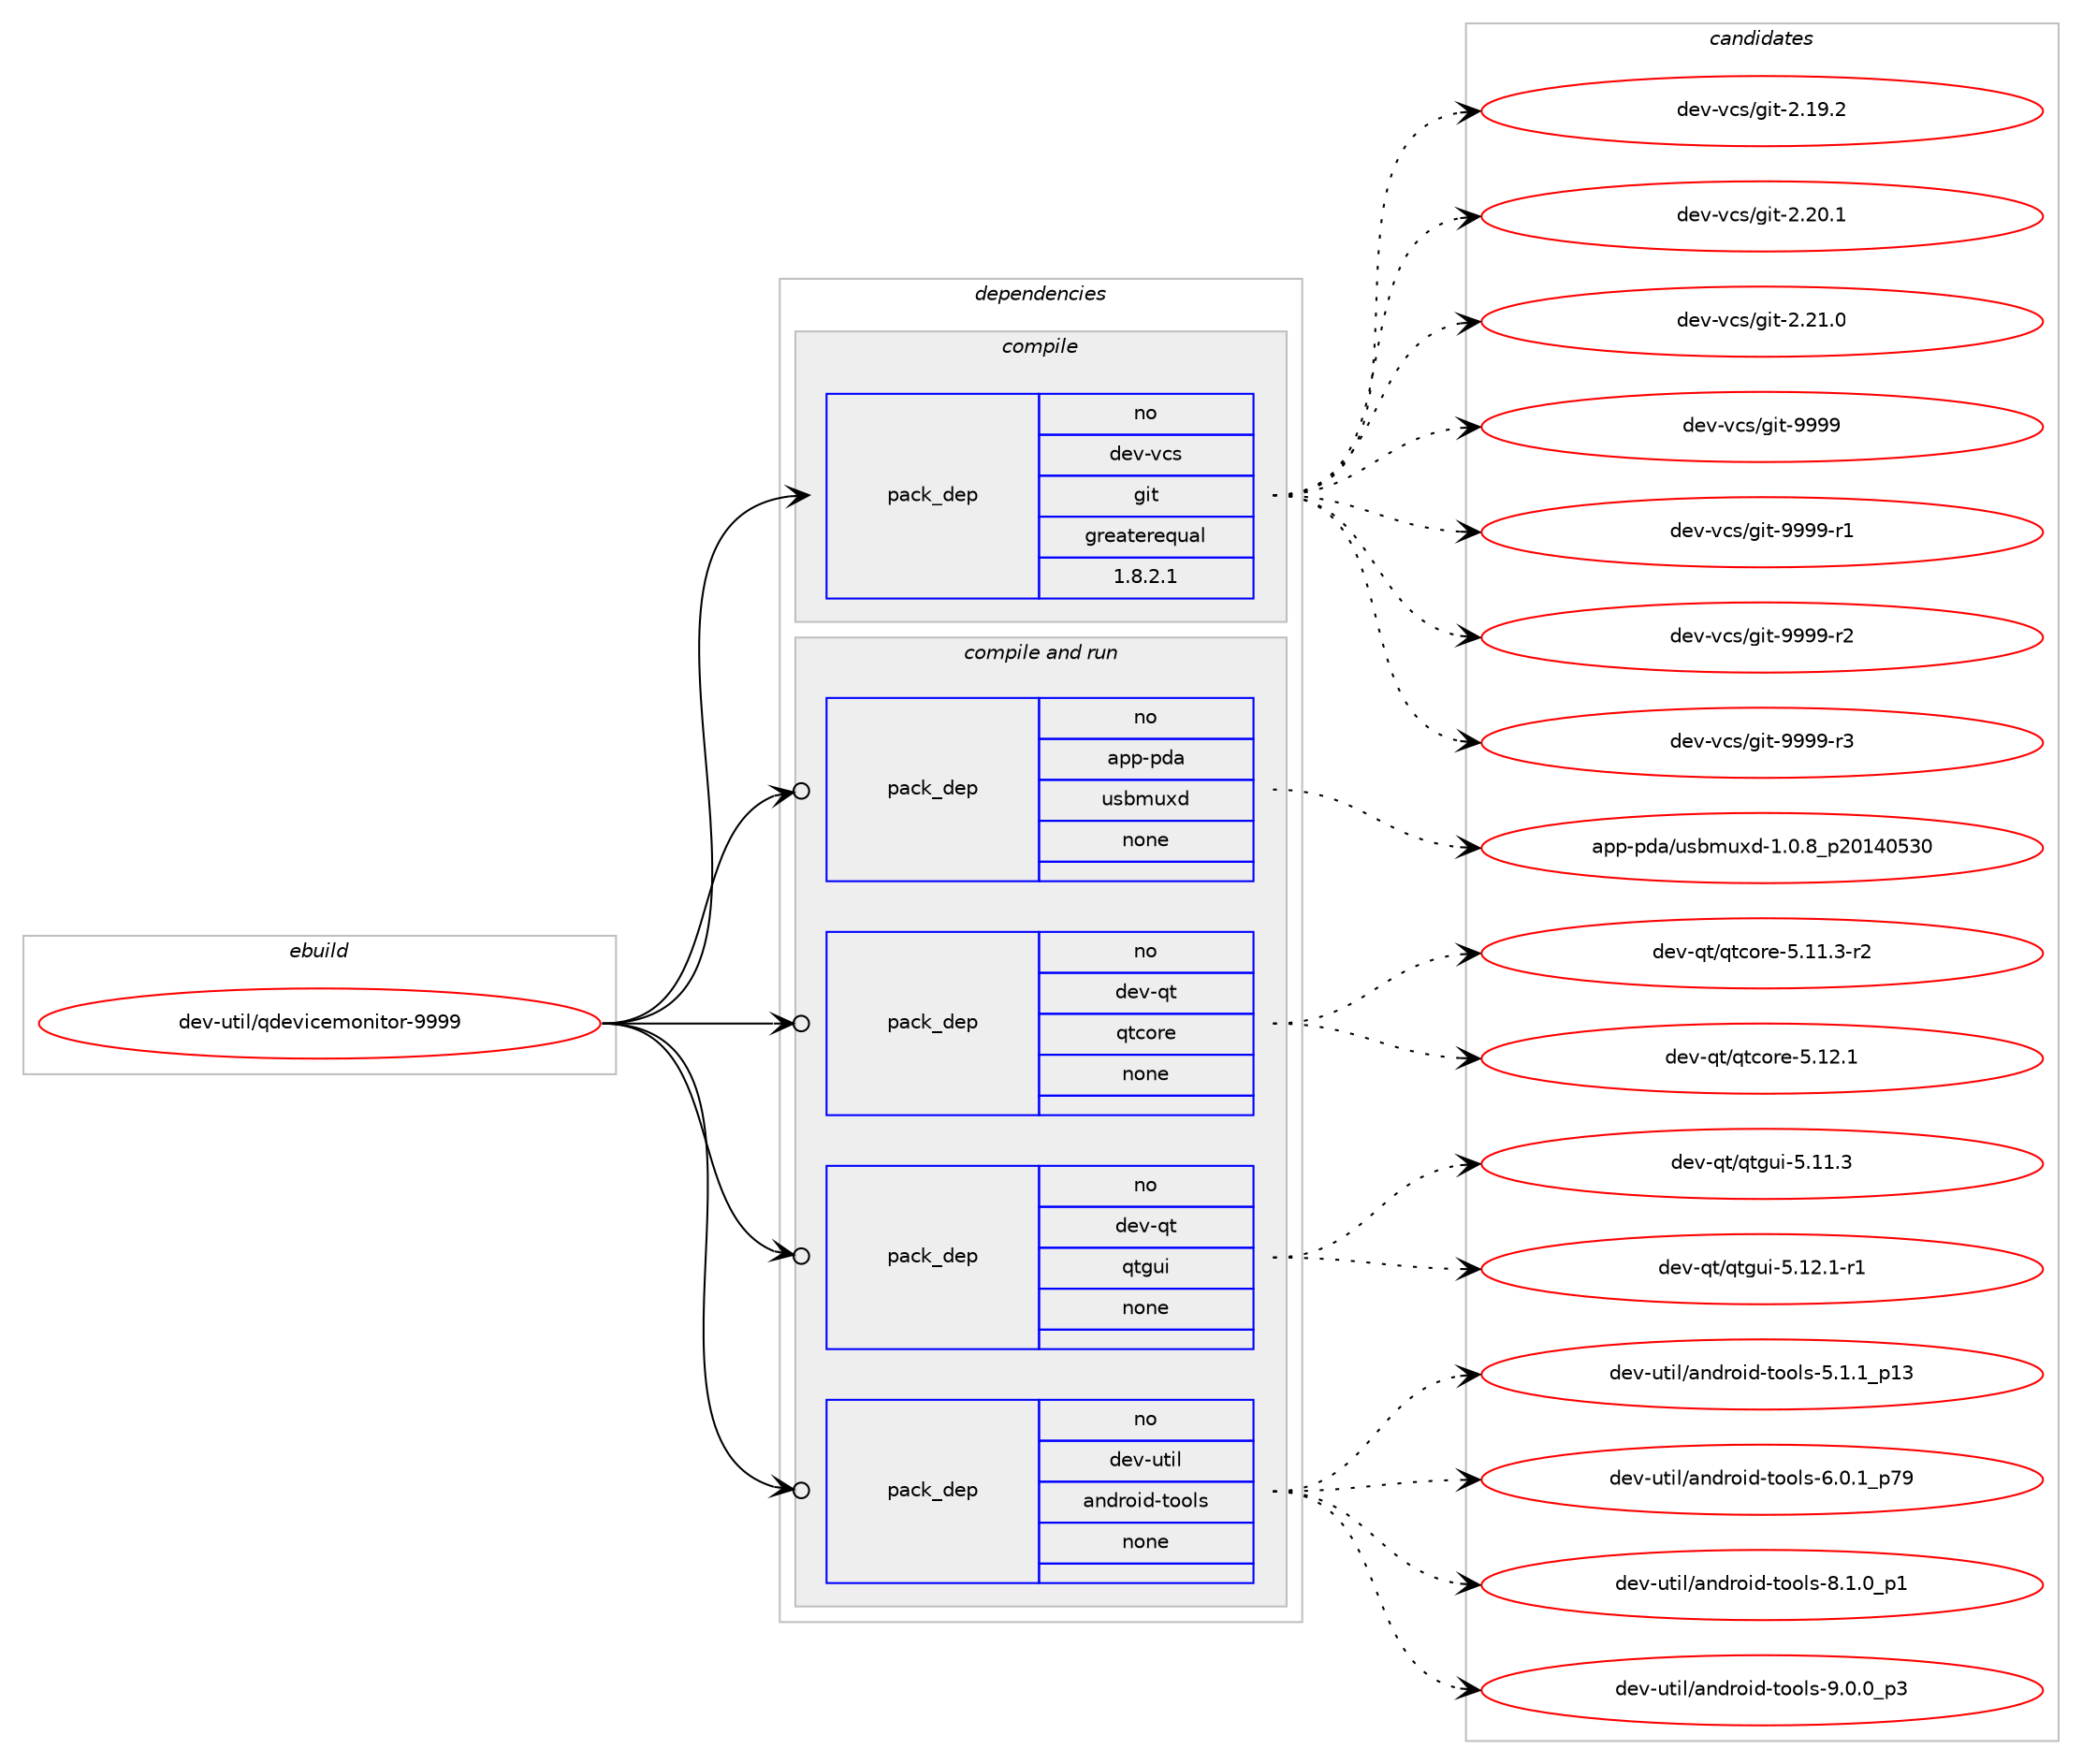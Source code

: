 digraph prolog {

# *************
# Graph options
# *************

newrank=true;
concentrate=true;
compound=true;
graph [rankdir=LR,fontname=Helvetica,fontsize=10,ranksep=1.5];#, ranksep=2.5, nodesep=0.2];
edge  [arrowhead=vee];
node  [fontname=Helvetica,fontsize=10];

# **********
# The ebuild
# **********

subgraph cluster_leftcol {
color=gray;
rank=same;
label=<<i>ebuild</i>>;
id [label="dev-util/qdevicemonitor-9999", color=red, width=4, href="../dev-util/qdevicemonitor-9999.svg"];
}

# ****************
# The dependencies
# ****************

subgraph cluster_midcol {
color=gray;
label=<<i>dependencies</i>>;
subgraph cluster_compile {
fillcolor="#eeeeee";
style=filled;
label=<<i>compile</i>>;
subgraph pack1099884 {
dependency1548519 [label=<<TABLE BORDER="0" CELLBORDER="1" CELLSPACING="0" CELLPADDING="4" WIDTH="220"><TR><TD ROWSPAN="6" CELLPADDING="30">pack_dep</TD></TR><TR><TD WIDTH="110">no</TD></TR><TR><TD>dev-vcs</TD></TR><TR><TD>git</TD></TR><TR><TD>greaterequal</TD></TR><TR><TD>1.8.2.1</TD></TR></TABLE>>, shape=none, color=blue];
}
id:e -> dependency1548519:w [weight=20,style="solid",arrowhead="vee"];
}
subgraph cluster_compileandrun {
fillcolor="#eeeeee";
style=filled;
label=<<i>compile and run</i>>;
subgraph pack1099885 {
dependency1548520 [label=<<TABLE BORDER="0" CELLBORDER="1" CELLSPACING="0" CELLPADDING="4" WIDTH="220"><TR><TD ROWSPAN="6" CELLPADDING="30">pack_dep</TD></TR><TR><TD WIDTH="110">no</TD></TR><TR><TD>app-pda</TD></TR><TR><TD>usbmuxd</TD></TR><TR><TD>none</TD></TR><TR><TD></TD></TR></TABLE>>, shape=none, color=blue];
}
id:e -> dependency1548520:w [weight=20,style="solid",arrowhead="odotvee"];
subgraph pack1099886 {
dependency1548521 [label=<<TABLE BORDER="0" CELLBORDER="1" CELLSPACING="0" CELLPADDING="4" WIDTH="220"><TR><TD ROWSPAN="6" CELLPADDING="30">pack_dep</TD></TR><TR><TD WIDTH="110">no</TD></TR><TR><TD>dev-qt</TD></TR><TR><TD>qtcore</TD></TR><TR><TD>none</TD></TR><TR><TD></TD></TR></TABLE>>, shape=none, color=blue];
}
id:e -> dependency1548521:w [weight=20,style="solid",arrowhead="odotvee"];
subgraph pack1099887 {
dependency1548522 [label=<<TABLE BORDER="0" CELLBORDER="1" CELLSPACING="0" CELLPADDING="4" WIDTH="220"><TR><TD ROWSPAN="6" CELLPADDING="30">pack_dep</TD></TR><TR><TD WIDTH="110">no</TD></TR><TR><TD>dev-qt</TD></TR><TR><TD>qtgui</TD></TR><TR><TD>none</TD></TR><TR><TD></TD></TR></TABLE>>, shape=none, color=blue];
}
id:e -> dependency1548522:w [weight=20,style="solid",arrowhead="odotvee"];
subgraph pack1099888 {
dependency1548523 [label=<<TABLE BORDER="0" CELLBORDER="1" CELLSPACING="0" CELLPADDING="4" WIDTH="220"><TR><TD ROWSPAN="6" CELLPADDING="30">pack_dep</TD></TR><TR><TD WIDTH="110">no</TD></TR><TR><TD>dev-util</TD></TR><TR><TD>android-tools</TD></TR><TR><TD>none</TD></TR><TR><TD></TD></TR></TABLE>>, shape=none, color=blue];
}
id:e -> dependency1548523:w [weight=20,style="solid",arrowhead="odotvee"];
}
subgraph cluster_run {
fillcolor="#eeeeee";
style=filled;
label=<<i>run</i>>;
}
}

# **************
# The candidates
# **************

subgraph cluster_choices {
rank=same;
color=gray;
label=<<i>candidates</i>>;

subgraph choice1099884 {
color=black;
nodesep=1;
choice10010111845118991154710310511645504649574650 [label="dev-vcs/git-2.19.2", color=red, width=4,href="../dev-vcs/git-2.19.2.svg"];
choice10010111845118991154710310511645504650484649 [label="dev-vcs/git-2.20.1", color=red, width=4,href="../dev-vcs/git-2.20.1.svg"];
choice10010111845118991154710310511645504650494648 [label="dev-vcs/git-2.21.0", color=red, width=4,href="../dev-vcs/git-2.21.0.svg"];
choice1001011184511899115471031051164557575757 [label="dev-vcs/git-9999", color=red, width=4,href="../dev-vcs/git-9999.svg"];
choice10010111845118991154710310511645575757574511449 [label="dev-vcs/git-9999-r1", color=red, width=4,href="../dev-vcs/git-9999-r1.svg"];
choice10010111845118991154710310511645575757574511450 [label="dev-vcs/git-9999-r2", color=red, width=4,href="../dev-vcs/git-9999-r2.svg"];
choice10010111845118991154710310511645575757574511451 [label="dev-vcs/git-9999-r3", color=red, width=4,href="../dev-vcs/git-9999-r3.svg"];
dependency1548519:e -> choice10010111845118991154710310511645504649574650:w [style=dotted,weight="100"];
dependency1548519:e -> choice10010111845118991154710310511645504650484649:w [style=dotted,weight="100"];
dependency1548519:e -> choice10010111845118991154710310511645504650494648:w [style=dotted,weight="100"];
dependency1548519:e -> choice1001011184511899115471031051164557575757:w [style=dotted,weight="100"];
dependency1548519:e -> choice10010111845118991154710310511645575757574511449:w [style=dotted,weight="100"];
dependency1548519:e -> choice10010111845118991154710310511645575757574511450:w [style=dotted,weight="100"];
dependency1548519:e -> choice10010111845118991154710310511645575757574511451:w [style=dotted,weight="100"];
}
subgraph choice1099885 {
color=black;
nodesep=1;
choice9711211245112100974711711598109117120100454946484656951125048495248535148 [label="app-pda/usbmuxd-1.0.8_p20140530", color=red, width=4,href="../app-pda/usbmuxd-1.0.8_p20140530.svg"];
dependency1548520:e -> choice9711211245112100974711711598109117120100454946484656951125048495248535148:w [style=dotted,weight="100"];
}
subgraph choice1099886 {
color=black;
nodesep=1;
choice100101118451131164711311699111114101455346494946514511450 [label="dev-qt/qtcore-5.11.3-r2", color=red, width=4,href="../dev-qt/qtcore-5.11.3-r2.svg"];
choice10010111845113116471131169911111410145534649504649 [label="dev-qt/qtcore-5.12.1", color=red, width=4,href="../dev-qt/qtcore-5.12.1.svg"];
dependency1548521:e -> choice100101118451131164711311699111114101455346494946514511450:w [style=dotted,weight="100"];
dependency1548521:e -> choice10010111845113116471131169911111410145534649504649:w [style=dotted,weight="100"];
}
subgraph choice1099887 {
color=black;
nodesep=1;
choice100101118451131164711311610311710545534649494651 [label="dev-qt/qtgui-5.11.3", color=red, width=4,href="../dev-qt/qtgui-5.11.3.svg"];
choice1001011184511311647113116103117105455346495046494511449 [label="dev-qt/qtgui-5.12.1-r1", color=red, width=4,href="../dev-qt/qtgui-5.12.1-r1.svg"];
dependency1548522:e -> choice100101118451131164711311610311710545534649494651:w [style=dotted,weight="100"];
dependency1548522:e -> choice1001011184511311647113116103117105455346495046494511449:w [style=dotted,weight="100"];
}
subgraph choice1099888 {
color=black;
nodesep=1;
choice10010111845117116105108479711010011411110510045116111111108115455346494649951124951 [label="dev-util/android-tools-5.1.1_p13", color=red, width=4,href="../dev-util/android-tools-5.1.1_p13.svg"];
choice10010111845117116105108479711010011411110510045116111111108115455446484649951125557 [label="dev-util/android-tools-6.0.1_p79", color=red, width=4,href="../dev-util/android-tools-6.0.1_p79.svg"];
choice100101118451171161051084797110100114111105100451161111111081154556464946489511249 [label="dev-util/android-tools-8.1.0_p1", color=red, width=4,href="../dev-util/android-tools-8.1.0_p1.svg"];
choice100101118451171161051084797110100114111105100451161111111081154557464846489511251 [label="dev-util/android-tools-9.0.0_p3", color=red, width=4,href="../dev-util/android-tools-9.0.0_p3.svg"];
dependency1548523:e -> choice10010111845117116105108479711010011411110510045116111111108115455346494649951124951:w [style=dotted,weight="100"];
dependency1548523:e -> choice10010111845117116105108479711010011411110510045116111111108115455446484649951125557:w [style=dotted,weight="100"];
dependency1548523:e -> choice100101118451171161051084797110100114111105100451161111111081154556464946489511249:w [style=dotted,weight="100"];
dependency1548523:e -> choice100101118451171161051084797110100114111105100451161111111081154557464846489511251:w [style=dotted,weight="100"];
}
}

}
